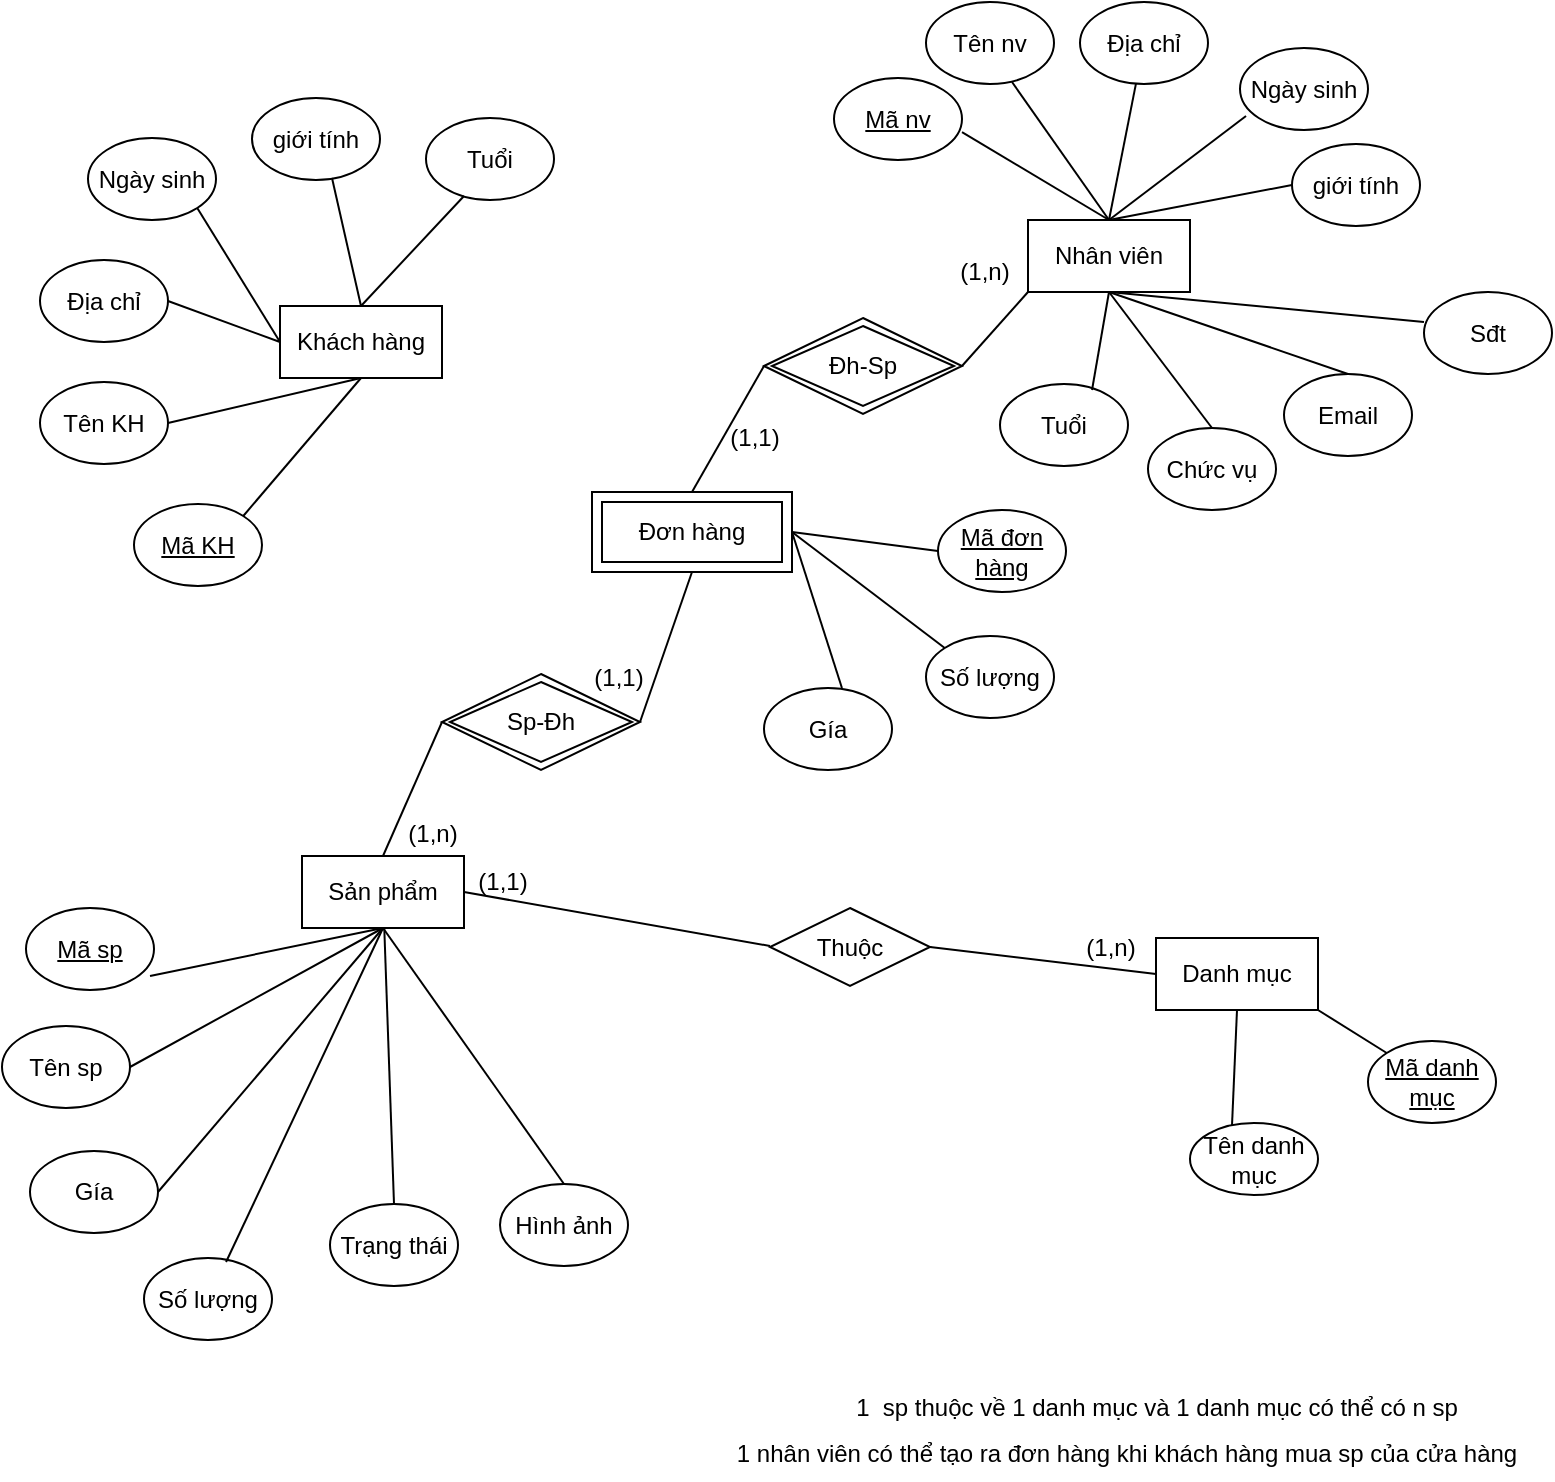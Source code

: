 <mxfile version="20.0.4" type="github">
  <diagram id="IygV-SFr4v1AiApFiOKP" name="Page-1">
    <mxGraphModel dx="1422" dy="786" grid="0" gridSize="10" guides="1" tooltips="1" connect="1" arrows="1" fold="1" page="1" pageScale="1" pageWidth="827" pageHeight="1169" math="0" shadow="0">
      <root>
        <mxCell id="0" />
        <mxCell id="1" parent="0" />
        <mxCell id="gr3GfK4ERSps2pSMuER7-1" value="Khách hàng" style="rounded=0;whiteSpace=wrap;html=1;" vertex="1" parent="1">
          <mxGeometry x="169" y="195" width="81" height="36" as="geometry" />
        </mxCell>
        <mxCell id="gr3GfK4ERSps2pSMuER7-3" value="Nhân viên" style="rounded=0;whiteSpace=wrap;html=1;" vertex="1" parent="1">
          <mxGeometry x="543" y="152" width="81" height="36" as="geometry" />
        </mxCell>
        <mxCell id="gr3GfK4ERSps2pSMuER7-6" value="giới tính" style="ellipse;whiteSpace=wrap;html=1;rounded=0;fontFamily=Helvetica;fontSize=12;fontColor=default;strokeColor=default;fillColor=default;" vertex="1" parent="1">
          <mxGeometry x="155" y="91" width="64" height="41" as="geometry" />
        </mxCell>
        <mxCell id="gr3GfK4ERSps2pSMuER7-7" value="Ngày sinh" style="ellipse;whiteSpace=wrap;html=1;rounded=0;fontFamily=Helvetica;fontSize=12;fontColor=default;strokeColor=default;fillColor=default;" vertex="1" parent="1">
          <mxGeometry x="73" y="111" width="64" height="41" as="geometry" />
        </mxCell>
        <mxCell id="gr3GfK4ERSps2pSMuER7-8" value="Địa chỉ" style="ellipse;whiteSpace=wrap;html=1;rounded=0;fontFamily=Helvetica;fontSize=12;fontColor=default;strokeColor=default;fillColor=default;" vertex="1" parent="1">
          <mxGeometry x="49" y="172" width="64" height="41" as="geometry" />
        </mxCell>
        <mxCell id="gr3GfK4ERSps2pSMuER7-9" value="&lt;u&gt;Mã danh mục&lt;/u&gt;" style="ellipse;whiteSpace=wrap;html=1;rounded=0;fontFamily=Helvetica;fontSize=12;fontColor=default;strokeColor=default;fillColor=default;" vertex="1" parent="1">
          <mxGeometry x="713" y="562.5" width="64" height="41" as="geometry" />
        </mxCell>
        <mxCell id="gr3GfK4ERSps2pSMuER7-10" value="Tên danh mục" style="ellipse;whiteSpace=wrap;html=1;rounded=0;fontFamily=Helvetica;fontSize=12;fontColor=default;strokeColor=default;fillColor=default;" vertex="1" parent="1">
          <mxGeometry x="624" y="603.5" width="64" height="36" as="geometry" />
        </mxCell>
        <mxCell id="gr3GfK4ERSps2pSMuER7-13" value="Sản phẩm" style="rounded=0;whiteSpace=wrap;html=1;" vertex="1" parent="1">
          <mxGeometry x="180" y="470" width="81" height="36" as="geometry" />
        </mxCell>
        <mxCell id="gr3GfK4ERSps2pSMuER7-14" value="Danh mục" style="rounded=0;whiteSpace=wrap;html=1;" vertex="1" parent="1">
          <mxGeometry x="607" y="511" width="81" height="36" as="geometry" />
        </mxCell>
        <mxCell id="gr3GfK4ERSps2pSMuER7-15" value="Tuổi" style="ellipse;whiteSpace=wrap;html=1;rounded=0;fontFamily=Helvetica;fontSize=12;fontColor=default;strokeColor=default;fillColor=default;" vertex="1" parent="1">
          <mxGeometry x="242" y="101" width="64" height="41" as="geometry" />
        </mxCell>
        <mxCell id="gr3GfK4ERSps2pSMuER7-16" value="Tên KH" style="ellipse;whiteSpace=wrap;html=1;rounded=0;fontFamily=Helvetica;fontSize=12;fontColor=default;strokeColor=default;fillColor=default;" vertex="1" parent="1">
          <mxGeometry x="49" y="233" width="64" height="41" as="geometry" />
        </mxCell>
        <mxCell id="gr3GfK4ERSps2pSMuER7-17" value="&lt;u&gt;Mã KH&lt;/u&gt;" style="ellipse;whiteSpace=wrap;html=1;rounded=0;fontFamily=Helvetica;fontSize=12;fontColor=default;strokeColor=default;fillColor=default;" vertex="1" parent="1">
          <mxGeometry x="96" y="294" width="64" height="41" as="geometry" />
        </mxCell>
        <mxCell id="gr3GfK4ERSps2pSMuER7-18" value="" style="endArrow=none;html=1;rounded=0;fontFamily=Helvetica;fontSize=12;fontColor=default;entryX=0.5;entryY=1;entryDx=0;entryDy=0;exitX=1;exitY=0;exitDx=0;exitDy=0;" edge="1" parent="1" source="gr3GfK4ERSps2pSMuER7-17" target="gr3GfK4ERSps2pSMuER7-1">
          <mxGeometry width="50" height="50" relative="1" as="geometry">
            <mxPoint x="464" y="426" as="sourcePoint" />
            <mxPoint x="514" y="376" as="targetPoint" />
          </mxGeometry>
        </mxCell>
        <mxCell id="gr3GfK4ERSps2pSMuER7-19" value="" style="endArrow=none;html=1;rounded=0;fontFamily=Helvetica;fontSize=12;fontColor=default;entryX=0.5;entryY=1;entryDx=0;entryDy=0;exitX=1;exitY=0.5;exitDx=0;exitDy=0;" edge="1" parent="1" source="gr3GfK4ERSps2pSMuER7-16" target="gr3GfK4ERSps2pSMuER7-1">
          <mxGeometry width="50" height="50" relative="1" as="geometry">
            <mxPoint x="464" y="426" as="sourcePoint" />
            <mxPoint x="514" y="376" as="targetPoint" />
          </mxGeometry>
        </mxCell>
        <mxCell id="gr3GfK4ERSps2pSMuER7-20" value="" style="endArrow=none;html=1;rounded=0;fontFamily=Helvetica;fontSize=12;fontColor=default;entryX=1;entryY=0.5;entryDx=0;entryDy=0;exitX=0;exitY=0.5;exitDx=0;exitDy=0;" edge="1" parent="1" source="gr3GfK4ERSps2pSMuER7-1" target="gr3GfK4ERSps2pSMuER7-8">
          <mxGeometry width="50" height="50" relative="1" as="geometry">
            <mxPoint x="464" y="426" as="sourcePoint" />
            <mxPoint x="514" y="376" as="targetPoint" />
          </mxGeometry>
        </mxCell>
        <mxCell id="gr3GfK4ERSps2pSMuER7-21" value="" style="endArrow=none;html=1;rounded=0;fontFamily=Helvetica;fontSize=12;fontColor=default;entryX=0;entryY=0.5;entryDx=0;entryDy=0;exitX=1;exitY=1;exitDx=0;exitDy=0;" edge="1" parent="1" source="gr3GfK4ERSps2pSMuER7-7" target="gr3GfK4ERSps2pSMuER7-1">
          <mxGeometry width="50" height="50" relative="1" as="geometry">
            <mxPoint x="132" y="149" as="sourcePoint" />
            <mxPoint x="514" y="376" as="targetPoint" />
          </mxGeometry>
        </mxCell>
        <mxCell id="gr3GfK4ERSps2pSMuER7-22" value="" style="endArrow=none;html=1;rounded=0;fontFamily=Helvetica;fontSize=12;fontColor=default;entryX=0.625;entryY=0.976;entryDx=0;entryDy=0;entryPerimeter=0;exitX=0.5;exitY=0;exitDx=0;exitDy=0;" edge="1" parent="1" source="gr3GfK4ERSps2pSMuER7-1" target="gr3GfK4ERSps2pSMuER7-6">
          <mxGeometry width="50" height="50" relative="1" as="geometry">
            <mxPoint x="464" y="426" as="sourcePoint" />
            <mxPoint x="514" y="376" as="targetPoint" />
          </mxGeometry>
        </mxCell>
        <mxCell id="gr3GfK4ERSps2pSMuER7-23" value="" style="endArrow=none;html=1;rounded=0;fontFamily=Helvetica;fontSize=12;fontColor=default;entryX=0.297;entryY=0.951;entryDx=0;entryDy=0;entryPerimeter=0;exitX=0.5;exitY=0;exitDx=0;exitDy=0;" edge="1" parent="1" source="gr3GfK4ERSps2pSMuER7-1" target="gr3GfK4ERSps2pSMuER7-15">
          <mxGeometry width="50" height="50" relative="1" as="geometry">
            <mxPoint x="464" y="426" as="sourcePoint" />
            <mxPoint x="514" y="376" as="targetPoint" />
          </mxGeometry>
        </mxCell>
        <mxCell id="gr3GfK4ERSps2pSMuER7-24" value="&lt;u&gt;Mã nv&lt;/u&gt;" style="ellipse;whiteSpace=wrap;html=1;rounded=0;fontFamily=Helvetica;fontSize=12;fontColor=default;strokeColor=default;fillColor=default;" vertex="1" parent="1">
          <mxGeometry x="446" y="81" width="64" height="41" as="geometry" />
        </mxCell>
        <mxCell id="gr3GfK4ERSps2pSMuER7-25" value="Tên nv" style="ellipse;whiteSpace=wrap;html=1;rounded=0;fontFamily=Helvetica;fontSize=12;fontColor=default;strokeColor=default;fillColor=default;" vertex="1" parent="1">
          <mxGeometry x="492" y="43" width="64" height="41" as="geometry" />
        </mxCell>
        <mxCell id="gr3GfK4ERSps2pSMuER7-26" value="Địa chỉ" style="ellipse;whiteSpace=wrap;html=1;rounded=0;fontFamily=Helvetica;fontSize=12;fontColor=default;strokeColor=default;fillColor=default;" vertex="1" parent="1">
          <mxGeometry x="569" y="43" width="64" height="41" as="geometry" />
        </mxCell>
        <mxCell id="gr3GfK4ERSps2pSMuER7-27" value="Ngày sinh" style="ellipse;whiteSpace=wrap;html=1;rounded=0;fontFamily=Helvetica;fontSize=12;fontColor=default;strokeColor=default;fillColor=default;" vertex="1" parent="1">
          <mxGeometry x="649" y="66" width="64" height="41" as="geometry" />
        </mxCell>
        <mxCell id="gr3GfK4ERSps2pSMuER7-28" value="giới tính" style="ellipse;whiteSpace=wrap;html=1;rounded=0;fontFamily=Helvetica;fontSize=12;fontColor=default;strokeColor=default;fillColor=default;" vertex="1" parent="1">
          <mxGeometry x="675" y="114" width="64" height="41" as="geometry" />
        </mxCell>
        <mxCell id="gr3GfK4ERSps2pSMuER7-29" value="Sđt" style="ellipse;whiteSpace=wrap;html=1;rounded=0;fontFamily=Helvetica;fontSize=12;fontColor=default;strokeColor=default;fillColor=default;" vertex="1" parent="1">
          <mxGeometry x="741" y="188" width="64" height="41" as="geometry" />
        </mxCell>
        <mxCell id="gr3GfK4ERSps2pSMuER7-30" value="Tuổi" style="ellipse;whiteSpace=wrap;html=1;rounded=0;fontFamily=Helvetica;fontSize=12;fontColor=default;strokeColor=default;fillColor=default;" vertex="1" parent="1">
          <mxGeometry x="529" y="234" width="64" height="41" as="geometry" />
        </mxCell>
        <mxCell id="gr3GfK4ERSps2pSMuER7-31" value="Email" style="ellipse;whiteSpace=wrap;html=1;rounded=0;fontFamily=Helvetica;fontSize=12;fontColor=default;strokeColor=default;fillColor=default;" vertex="1" parent="1">
          <mxGeometry x="671" y="229" width="64" height="41" as="geometry" />
        </mxCell>
        <mxCell id="gr3GfK4ERSps2pSMuER7-32" value="Chức vụ" style="ellipse;whiteSpace=wrap;html=1;rounded=0;fontFamily=Helvetica;fontSize=12;fontColor=default;strokeColor=default;fillColor=default;" vertex="1" parent="1">
          <mxGeometry x="603" y="256" width="64" height="41" as="geometry" />
        </mxCell>
        <mxCell id="gr3GfK4ERSps2pSMuER7-34" value="" style="endArrow=none;html=1;rounded=0;fontFamily=Helvetica;fontSize=12;fontColor=default;entryX=0.5;entryY=1;entryDx=0;entryDy=0;exitX=0.5;exitY=0;exitDx=0;exitDy=0;" edge="1" parent="1" source="gr3GfK4ERSps2pSMuER7-32" target="gr3GfK4ERSps2pSMuER7-3">
          <mxGeometry width="50" height="50" relative="1" as="geometry">
            <mxPoint x="464" y="427" as="sourcePoint" />
            <mxPoint x="514" y="377" as="targetPoint" />
          </mxGeometry>
        </mxCell>
        <mxCell id="gr3GfK4ERSps2pSMuER7-35" value="" style="endArrow=none;html=1;rounded=0;fontFamily=Helvetica;fontSize=12;fontColor=default;entryX=0.5;entryY=0;entryDx=0;entryDy=0;exitX=0.5;exitY=1;exitDx=0;exitDy=0;" edge="1" parent="1" source="gr3GfK4ERSps2pSMuER7-3" target="gr3GfK4ERSps2pSMuER7-31">
          <mxGeometry width="50" height="50" relative="1" as="geometry">
            <mxPoint x="464" y="427" as="sourcePoint" />
            <mxPoint x="514" y="377" as="targetPoint" />
          </mxGeometry>
        </mxCell>
        <mxCell id="gr3GfK4ERSps2pSMuER7-36" value="" style="endArrow=none;html=1;rounded=0;fontFamily=Helvetica;fontSize=12;fontColor=default;entryX=0;entryY=0.366;entryDx=0;entryDy=0;entryPerimeter=0;exitX=0.5;exitY=1;exitDx=0;exitDy=0;" edge="1" parent="1" source="gr3GfK4ERSps2pSMuER7-3" target="gr3GfK4ERSps2pSMuER7-29">
          <mxGeometry width="50" height="50" relative="1" as="geometry">
            <mxPoint x="464" y="427" as="sourcePoint" />
            <mxPoint x="514" y="377" as="targetPoint" />
          </mxGeometry>
        </mxCell>
        <mxCell id="gr3GfK4ERSps2pSMuER7-37" value="" style="endArrow=none;html=1;rounded=0;fontFamily=Helvetica;fontSize=12;fontColor=default;entryX=0.5;entryY=1;entryDx=0;entryDy=0;exitX=0.719;exitY=0.073;exitDx=0;exitDy=0;exitPerimeter=0;" edge="1" parent="1" source="gr3GfK4ERSps2pSMuER7-30" target="gr3GfK4ERSps2pSMuER7-3">
          <mxGeometry width="50" height="50" relative="1" as="geometry">
            <mxPoint x="464" y="427" as="sourcePoint" />
            <mxPoint x="514" y="377" as="targetPoint" />
          </mxGeometry>
        </mxCell>
        <mxCell id="gr3GfK4ERSps2pSMuER7-38" value="" style="endArrow=none;html=1;rounded=0;fontFamily=Helvetica;fontSize=12;fontColor=default;entryX=0.672;entryY=0.976;entryDx=0;entryDy=0;entryPerimeter=0;exitX=0.5;exitY=0;exitDx=0;exitDy=0;" edge="1" parent="1" source="gr3GfK4ERSps2pSMuER7-3" target="gr3GfK4ERSps2pSMuER7-25">
          <mxGeometry width="50" height="50" relative="1" as="geometry">
            <mxPoint x="464" y="427" as="sourcePoint" />
            <mxPoint x="514" y="377" as="targetPoint" />
          </mxGeometry>
        </mxCell>
        <mxCell id="gr3GfK4ERSps2pSMuER7-39" value="" style="endArrow=none;html=1;rounded=0;fontFamily=Helvetica;fontSize=12;fontColor=default;entryX=0.5;entryY=0;entryDx=0;entryDy=0;exitX=1;exitY=0.659;exitDx=0;exitDy=0;exitPerimeter=0;" edge="1" parent="1" source="gr3GfK4ERSps2pSMuER7-24" target="gr3GfK4ERSps2pSMuER7-3">
          <mxGeometry width="50" height="50" relative="1" as="geometry">
            <mxPoint x="464" y="427" as="sourcePoint" />
            <mxPoint x="514" y="377" as="targetPoint" />
          </mxGeometry>
        </mxCell>
        <mxCell id="gr3GfK4ERSps2pSMuER7-40" value="" style="endArrow=none;html=1;rounded=0;fontFamily=Helvetica;fontSize=12;fontColor=default;exitX=0.5;exitY=0;exitDx=0;exitDy=0;" edge="1" parent="1" source="gr3GfK4ERSps2pSMuER7-3" target="gr3GfK4ERSps2pSMuER7-26">
          <mxGeometry width="50" height="50" relative="1" as="geometry">
            <mxPoint x="464" y="427" as="sourcePoint" />
            <mxPoint x="514" y="377" as="targetPoint" />
          </mxGeometry>
        </mxCell>
        <mxCell id="gr3GfK4ERSps2pSMuER7-41" value="" style="endArrow=none;html=1;rounded=0;fontFamily=Helvetica;fontSize=12;fontColor=default;entryX=0.047;entryY=0.829;entryDx=0;entryDy=0;entryPerimeter=0;exitX=0.5;exitY=0;exitDx=0;exitDy=0;" edge="1" parent="1" source="gr3GfK4ERSps2pSMuER7-3" target="gr3GfK4ERSps2pSMuER7-27">
          <mxGeometry width="50" height="50" relative="1" as="geometry">
            <mxPoint x="464" y="427" as="sourcePoint" />
            <mxPoint x="514" y="377" as="targetPoint" />
          </mxGeometry>
        </mxCell>
        <mxCell id="gr3GfK4ERSps2pSMuER7-42" value="" style="endArrow=none;html=1;rounded=0;fontFamily=Helvetica;fontSize=12;fontColor=default;entryX=0;entryY=0.5;entryDx=0;entryDy=0;exitX=0.5;exitY=0;exitDx=0;exitDy=0;" edge="1" parent="1" source="gr3GfK4ERSps2pSMuER7-3" target="gr3GfK4ERSps2pSMuER7-28">
          <mxGeometry width="50" height="50" relative="1" as="geometry">
            <mxPoint x="464" y="427" as="sourcePoint" />
            <mxPoint x="514" y="377" as="targetPoint" />
          </mxGeometry>
        </mxCell>
        <mxCell id="gr3GfK4ERSps2pSMuER7-43" value="Tên sp" style="ellipse;whiteSpace=wrap;html=1;rounded=0;fontFamily=Helvetica;fontSize=12;fontColor=default;strokeColor=default;fillColor=default;" vertex="1" parent="1">
          <mxGeometry x="30" y="555" width="64" height="41" as="geometry" />
        </mxCell>
        <mxCell id="gr3GfK4ERSps2pSMuER7-44" value="Gía" style="ellipse;whiteSpace=wrap;html=1;rounded=0;fontFamily=Helvetica;fontSize=12;fontColor=default;strokeColor=default;fillColor=default;" vertex="1" parent="1">
          <mxGeometry x="44" y="617.5" width="64" height="41" as="geometry" />
        </mxCell>
        <mxCell id="gr3GfK4ERSps2pSMuER7-45" value="&lt;u&gt;Mã sp&lt;/u&gt;" style="ellipse;whiteSpace=wrap;html=1;rounded=0;fontFamily=Helvetica;fontSize=12;fontColor=default;strokeColor=default;fillColor=default;" vertex="1" parent="1">
          <mxGeometry x="42" y="496" width="64" height="41" as="geometry" />
        </mxCell>
        <mxCell id="gr3GfK4ERSps2pSMuER7-46" value="Hình ảnh" style="ellipse;whiteSpace=wrap;html=1;rounded=0;fontFamily=Helvetica;fontSize=12;fontColor=default;strokeColor=default;fillColor=default;" vertex="1" parent="1">
          <mxGeometry x="279" y="634" width="64" height="41" as="geometry" />
        </mxCell>
        <mxCell id="gr3GfK4ERSps2pSMuER7-47" value="Số lượng" style="ellipse;whiteSpace=wrap;html=1;rounded=0;fontFamily=Helvetica;fontSize=12;fontColor=default;strokeColor=default;fillColor=default;" vertex="1" parent="1">
          <mxGeometry x="101" y="671" width="64" height="41" as="geometry" />
        </mxCell>
        <mxCell id="gr3GfK4ERSps2pSMuER7-48" value="Trạng thái" style="ellipse;whiteSpace=wrap;html=1;rounded=0;fontFamily=Helvetica;fontSize=12;fontColor=default;strokeColor=default;fillColor=default;" vertex="1" parent="1">
          <mxGeometry x="194" y="644" width="64" height="41" as="geometry" />
        </mxCell>
        <mxCell id="gr3GfK4ERSps2pSMuER7-49" value="" style="endArrow=none;html=1;rounded=0;fontFamily=Helvetica;fontSize=12;fontColor=default;exitX=0.5;exitY=0;exitDx=0;exitDy=0;" edge="1" parent="1" source="gr3GfK4ERSps2pSMuER7-48" target="gr3GfK4ERSps2pSMuER7-13">
          <mxGeometry width="50" height="50" relative="1" as="geometry">
            <mxPoint x="464" y="427" as="sourcePoint" />
            <mxPoint x="514" y="377" as="targetPoint" />
          </mxGeometry>
        </mxCell>
        <mxCell id="gr3GfK4ERSps2pSMuER7-50" value="" style="endArrow=none;html=1;rounded=0;fontFamily=Helvetica;fontSize=12;fontColor=default;exitX=0.5;exitY=0;exitDx=0;exitDy=0;entryX=0.5;entryY=1;entryDx=0;entryDy=0;" edge="1" parent="1" source="gr3GfK4ERSps2pSMuER7-46" target="gr3GfK4ERSps2pSMuER7-13">
          <mxGeometry width="50" height="50" relative="1" as="geometry">
            <mxPoint x="464" y="427" as="sourcePoint" />
            <mxPoint x="514" y="377" as="targetPoint" />
          </mxGeometry>
        </mxCell>
        <mxCell id="gr3GfK4ERSps2pSMuER7-51" value="" style="endArrow=none;html=1;rounded=0;fontFamily=Helvetica;fontSize=12;fontColor=default;exitX=0.641;exitY=0.049;exitDx=0;exitDy=0;exitPerimeter=0;entryX=0.5;entryY=1;entryDx=0;entryDy=0;" edge="1" parent="1" source="gr3GfK4ERSps2pSMuER7-47" target="gr3GfK4ERSps2pSMuER7-13">
          <mxGeometry width="50" height="50" relative="1" as="geometry">
            <mxPoint x="464" y="427" as="sourcePoint" />
            <mxPoint x="224" y="399" as="targetPoint" />
          </mxGeometry>
        </mxCell>
        <mxCell id="gr3GfK4ERSps2pSMuER7-52" value="" style="endArrow=none;html=1;rounded=0;fontFamily=Helvetica;fontSize=12;fontColor=default;exitX=1;exitY=0.5;exitDx=0;exitDy=0;entryX=0.5;entryY=1;entryDx=0;entryDy=0;" edge="1" parent="1" source="gr3GfK4ERSps2pSMuER7-44" target="gr3GfK4ERSps2pSMuER7-13">
          <mxGeometry width="50" height="50" relative="1" as="geometry">
            <mxPoint x="464" y="427" as="sourcePoint" />
            <mxPoint x="514" y="377" as="targetPoint" />
          </mxGeometry>
        </mxCell>
        <mxCell id="gr3GfK4ERSps2pSMuER7-53" value="" style="endArrow=none;html=1;rounded=0;fontFamily=Helvetica;fontSize=12;fontColor=default;exitX=1;exitY=0.5;exitDx=0;exitDy=0;entryX=0.5;entryY=1;entryDx=0;entryDy=0;" edge="1" parent="1" source="gr3GfK4ERSps2pSMuER7-43" target="gr3GfK4ERSps2pSMuER7-13">
          <mxGeometry width="50" height="50" relative="1" as="geometry">
            <mxPoint x="464" y="427" as="sourcePoint" />
            <mxPoint x="514" y="377" as="targetPoint" />
          </mxGeometry>
        </mxCell>
        <mxCell id="gr3GfK4ERSps2pSMuER7-54" value="" style="endArrow=none;html=1;rounded=0;fontFamily=Helvetica;fontSize=12;fontColor=default;exitX=0.969;exitY=0.829;exitDx=0;exitDy=0;exitPerimeter=0;entryX=0.5;entryY=1;entryDx=0;entryDy=0;" edge="1" parent="1" source="gr3GfK4ERSps2pSMuER7-45" target="gr3GfK4ERSps2pSMuER7-13">
          <mxGeometry width="50" height="50" relative="1" as="geometry">
            <mxPoint x="464" y="427" as="sourcePoint" />
            <mxPoint x="514" y="377" as="targetPoint" />
          </mxGeometry>
        </mxCell>
        <mxCell id="gr3GfK4ERSps2pSMuER7-55" value="" style="endArrow=none;html=1;rounded=0;fontFamily=Helvetica;fontSize=12;fontColor=default;entryX=0;entryY=0;entryDx=0;entryDy=0;exitX=1;exitY=1;exitDx=0;exitDy=0;" edge="1" parent="1" source="gr3GfK4ERSps2pSMuER7-14" target="gr3GfK4ERSps2pSMuER7-9">
          <mxGeometry width="50" height="50" relative="1" as="geometry">
            <mxPoint x="482" y="518" as="sourcePoint" />
            <mxPoint x="532" y="468" as="targetPoint" />
          </mxGeometry>
        </mxCell>
        <mxCell id="gr3GfK4ERSps2pSMuER7-56" value="" style="endArrow=none;html=1;rounded=0;fontFamily=Helvetica;fontSize=12;fontColor=default;exitX=0.328;exitY=0.042;exitDx=0;exitDy=0;exitPerimeter=0;entryX=0.5;entryY=1;entryDx=0;entryDy=0;" edge="1" parent="1" source="gr3GfK4ERSps2pSMuER7-10" target="gr3GfK4ERSps2pSMuER7-14">
          <mxGeometry width="50" height="50" relative="1" as="geometry">
            <mxPoint x="482" y="518" as="sourcePoint" />
            <mxPoint x="532" y="468" as="targetPoint" />
          </mxGeometry>
        </mxCell>
        <mxCell id="gr3GfK4ERSps2pSMuER7-57" value="Thuộc" style="rhombus;whiteSpace=wrap;html=1;rounded=0;fontFamily=Helvetica;fontSize=12;fontColor=default;strokeColor=default;fillColor=default;" vertex="1" parent="1">
          <mxGeometry x="414" y="496" width="80" height="39" as="geometry" />
        </mxCell>
        <mxCell id="gr3GfK4ERSps2pSMuER7-58" value="" style="endArrow=none;html=1;rounded=0;fontFamily=Helvetica;fontSize=12;fontColor=default;entryX=0;entryY=0.5;entryDx=0;entryDy=0;exitX=1;exitY=0.5;exitDx=0;exitDy=0;" edge="1" parent="1" source="gr3GfK4ERSps2pSMuER7-57" target="gr3GfK4ERSps2pSMuER7-14">
          <mxGeometry width="50" height="50" relative="1" as="geometry">
            <mxPoint x="482" y="504" as="sourcePoint" />
            <mxPoint x="532" y="454" as="targetPoint" />
          </mxGeometry>
        </mxCell>
        <mxCell id="gr3GfK4ERSps2pSMuER7-59" value="" style="endArrow=none;html=1;rounded=0;fontFamily=Helvetica;fontSize=12;fontColor=default;exitX=1;exitY=0.5;exitDx=0;exitDy=0;entryX=0;entryY=0.487;entryDx=0;entryDy=0;entryPerimeter=0;" edge="1" parent="1" source="gr3GfK4ERSps2pSMuER7-13" target="gr3GfK4ERSps2pSMuER7-57">
          <mxGeometry width="50" height="50" relative="1" as="geometry">
            <mxPoint x="464" y="413" as="sourcePoint" />
            <mxPoint x="514" y="363" as="targetPoint" />
          </mxGeometry>
        </mxCell>
        <mxCell id="gr3GfK4ERSps2pSMuER7-60" value="(1,1)" style="text;html=1;align=center;verticalAlign=middle;resizable=0;points=[];autosize=1;strokeColor=none;fillColor=none;fontSize=12;fontFamily=Helvetica;fontColor=default;" vertex="1" parent="1">
          <mxGeometry x="258" y="470" width="43" height="26" as="geometry" />
        </mxCell>
        <mxCell id="gr3GfK4ERSps2pSMuER7-61" value="(1,n)" style="text;html=1;align=center;verticalAlign=middle;resizable=0;points=[];autosize=1;strokeColor=none;fillColor=none;fontSize=12;fontFamily=Helvetica;fontColor=default;" vertex="1" parent="1">
          <mxGeometry x="562" y="502.5" width="43" height="26" as="geometry" />
        </mxCell>
        <mxCell id="gr3GfK4ERSps2pSMuER7-63" value="1 nhân viên có thể tạo ra đơn hàng khi khách hàng mua sp của cửa hàng" style="text;html=1;align=center;verticalAlign=middle;resizable=0;points=[];autosize=1;strokeColor=none;fillColor=none;fontSize=12;fontFamily=Helvetica;fontColor=default;" vertex="1" parent="1">
          <mxGeometry x="388" y="756" width="408" height="26" as="geometry" />
        </mxCell>
        <mxCell id="gr3GfK4ERSps2pSMuER7-65" value="1&amp;nbsp; sp thuộc về 1 danh mục và 1 danh mục có thể có n sp" style="text;html=1;align=center;verticalAlign=middle;resizable=0;points=[];autosize=1;strokeColor=none;fillColor=none;fontSize=12;fontFamily=Helvetica;fontColor=default;" vertex="1" parent="1">
          <mxGeometry x="447" y="733" width="319" height="26" as="geometry" />
        </mxCell>
        <mxCell id="gr3GfK4ERSps2pSMuER7-67" value="Đơn hàng" style="shape=ext;margin=3;double=1;whiteSpace=wrap;html=1;align=center;rounded=0;fontFamily=Helvetica;fontSize=12;fontColor=default;strokeColor=default;fillColor=default;" vertex="1" parent="1">
          <mxGeometry x="325" y="288" width="100" height="40" as="geometry" />
        </mxCell>
        <mxCell id="gr3GfK4ERSps2pSMuER7-68" value="Sp-Đh" style="shape=rhombus;double=1;perimeter=rhombusPerimeter;whiteSpace=wrap;html=1;align=center;rounded=0;fontFamily=Helvetica;fontSize=12;fontColor=default;strokeColor=default;fillColor=default;" vertex="1" parent="1">
          <mxGeometry x="250" y="379" width="99" height="48" as="geometry" />
        </mxCell>
        <mxCell id="gr3GfK4ERSps2pSMuER7-69" value="Đh-Sp" style="shape=rhombus;double=1;perimeter=rhombusPerimeter;whiteSpace=wrap;html=1;align=center;rounded=0;fontFamily=Helvetica;fontSize=12;fontColor=default;strokeColor=default;fillColor=default;" vertex="1" parent="1">
          <mxGeometry x="411" y="201" width="99" height="48" as="geometry" />
        </mxCell>
        <mxCell id="gr3GfK4ERSps2pSMuER7-70" value="(1,n)" style="text;html=1;align=center;verticalAlign=middle;resizable=0;points=[];autosize=1;strokeColor=none;fillColor=none;fontSize=12;fontFamily=Helvetica;fontColor=default;" vertex="1" parent="1">
          <mxGeometry x="499.5" y="165" width="43" height="26" as="geometry" />
        </mxCell>
        <mxCell id="gr3GfK4ERSps2pSMuER7-71" value="" style="endArrow=none;html=1;rounded=0;fontFamily=Helvetica;fontSize=12;fontColor=default;entryX=0;entryY=1;entryDx=0;entryDy=0;exitX=1;exitY=0.5;exitDx=0;exitDy=0;" edge="1" parent="1" source="gr3GfK4ERSps2pSMuER7-69" target="gr3GfK4ERSps2pSMuER7-3">
          <mxGeometry width="50" height="50" relative="1" as="geometry">
            <mxPoint x="299" y="423" as="sourcePoint" />
            <mxPoint x="349" y="373" as="targetPoint" />
          </mxGeometry>
        </mxCell>
        <mxCell id="gr3GfK4ERSps2pSMuER7-72" value="" style="endArrow=none;html=1;rounded=0;fontFamily=Helvetica;fontSize=12;fontColor=default;exitX=0.5;exitY=0;exitDx=0;exitDy=0;entryX=0;entryY=0.5;entryDx=0;entryDy=0;" edge="1" parent="1" source="gr3GfK4ERSps2pSMuER7-13" target="gr3GfK4ERSps2pSMuER7-68">
          <mxGeometry width="50" height="50" relative="1" as="geometry">
            <mxPoint x="299" y="423" as="sourcePoint" />
            <mxPoint x="349" y="373" as="targetPoint" />
          </mxGeometry>
        </mxCell>
        <mxCell id="gr3GfK4ERSps2pSMuER7-73" value="" style="endArrow=none;html=1;rounded=0;fontFamily=Helvetica;fontSize=12;fontColor=default;entryX=1;entryY=0.5;entryDx=0;entryDy=0;exitX=0.5;exitY=1;exitDx=0;exitDy=0;" edge="1" parent="1" source="gr3GfK4ERSps2pSMuER7-67" target="gr3GfK4ERSps2pSMuER7-68">
          <mxGeometry width="50" height="50" relative="1" as="geometry">
            <mxPoint x="299" y="423" as="sourcePoint" />
            <mxPoint x="349" y="373" as="targetPoint" />
          </mxGeometry>
        </mxCell>
        <mxCell id="gr3GfK4ERSps2pSMuER7-74" value="" style="endArrow=none;html=1;rounded=0;fontFamily=Helvetica;fontSize=12;fontColor=default;entryX=0;entryY=0.5;entryDx=0;entryDy=0;exitX=0.5;exitY=0;exitDx=0;exitDy=0;" edge="1" parent="1" source="gr3GfK4ERSps2pSMuER7-67" target="gr3GfK4ERSps2pSMuER7-69">
          <mxGeometry width="50" height="50" relative="1" as="geometry">
            <mxPoint x="299" y="423" as="sourcePoint" />
            <mxPoint x="349" y="373" as="targetPoint" />
          </mxGeometry>
        </mxCell>
        <mxCell id="gr3GfK4ERSps2pSMuER7-75" value="(1,1)" style="text;html=1;align=center;verticalAlign=middle;resizable=0;points=[];autosize=1;strokeColor=none;fillColor=none;fontSize=12;fontFamily=Helvetica;fontColor=default;" vertex="1" parent="1">
          <mxGeometry x="384" y="248" width="43" height="26" as="geometry" />
        </mxCell>
        <mxCell id="gr3GfK4ERSps2pSMuER7-76" value="(1,1)" style="text;html=1;align=center;verticalAlign=middle;resizable=0;points=[];autosize=1;strokeColor=none;fillColor=none;fontSize=12;fontFamily=Helvetica;fontColor=default;" vertex="1" parent="1">
          <mxGeometry x="316" y="367.5" width="43" height="26" as="geometry" />
        </mxCell>
        <mxCell id="gr3GfK4ERSps2pSMuER7-78" value="(1,n)" style="text;html=1;align=center;verticalAlign=middle;resizable=0;points=[];autosize=1;strokeColor=none;fillColor=none;fontSize=12;fontFamily=Helvetica;fontColor=default;" vertex="1" parent="1">
          <mxGeometry x="223" y="446" width="43" height="26" as="geometry" />
        </mxCell>
        <mxCell id="gr3GfK4ERSps2pSMuER7-79" value="&lt;u&gt;Mã đơn hàng&lt;/u&gt;" style="ellipse;whiteSpace=wrap;html=1;rounded=0;fontFamily=Helvetica;fontSize=12;fontColor=default;strokeColor=default;fillColor=default;" vertex="1" parent="1">
          <mxGeometry x="498" y="297" width="64" height="41" as="geometry" />
        </mxCell>
        <mxCell id="gr3GfK4ERSps2pSMuER7-80" value="Số lượng" style="ellipse;whiteSpace=wrap;html=1;rounded=0;fontFamily=Helvetica;fontSize=12;fontColor=default;strokeColor=default;fillColor=default;" vertex="1" parent="1">
          <mxGeometry x="492" y="360" width="64" height="41" as="geometry" />
        </mxCell>
        <mxCell id="gr3GfK4ERSps2pSMuER7-81" value="Gía" style="ellipse;whiteSpace=wrap;html=1;rounded=0;fontFamily=Helvetica;fontSize=12;fontColor=default;strokeColor=default;fillColor=default;" vertex="1" parent="1">
          <mxGeometry x="411" y="386" width="64" height="41" as="geometry" />
        </mxCell>
        <mxCell id="gr3GfK4ERSps2pSMuER7-82" value="" style="endArrow=none;html=1;rounded=0;fontFamily=Helvetica;fontSize=12;fontColor=default;entryX=1;entryY=0.5;entryDx=0;entryDy=0;exitX=0;exitY=0.5;exitDx=0;exitDy=0;" edge="1" parent="1" source="gr3GfK4ERSps2pSMuER7-79" target="gr3GfK4ERSps2pSMuER7-67">
          <mxGeometry width="50" height="50" relative="1" as="geometry">
            <mxPoint x="299" y="416" as="sourcePoint" />
            <mxPoint x="349" y="366" as="targetPoint" />
          </mxGeometry>
        </mxCell>
        <mxCell id="gr3GfK4ERSps2pSMuER7-83" value="" style="endArrow=none;html=1;rounded=0;fontFamily=Helvetica;fontSize=12;fontColor=default;entryX=1;entryY=0.5;entryDx=0;entryDy=0;exitX=0;exitY=0;exitDx=0;exitDy=0;" edge="1" parent="1" source="gr3GfK4ERSps2pSMuER7-80" target="gr3GfK4ERSps2pSMuER7-67">
          <mxGeometry width="50" height="50" relative="1" as="geometry">
            <mxPoint x="299" y="416" as="sourcePoint" />
            <mxPoint x="349" y="366" as="targetPoint" />
          </mxGeometry>
        </mxCell>
        <mxCell id="gr3GfK4ERSps2pSMuER7-84" value="" style="endArrow=none;html=1;rounded=0;fontFamily=Helvetica;fontSize=12;fontColor=default;entryX=1;entryY=0.5;entryDx=0;entryDy=0;exitX=0.609;exitY=0;exitDx=0;exitDy=0;exitPerimeter=0;" edge="1" parent="1" source="gr3GfK4ERSps2pSMuER7-81" target="gr3GfK4ERSps2pSMuER7-67">
          <mxGeometry width="50" height="50" relative="1" as="geometry">
            <mxPoint x="299" y="416" as="sourcePoint" />
            <mxPoint x="349" y="366" as="targetPoint" />
          </mxGeometry>
        </mxCell>
      </root>
    </mxGraphModel>
  </diagram>
</mxfile>
